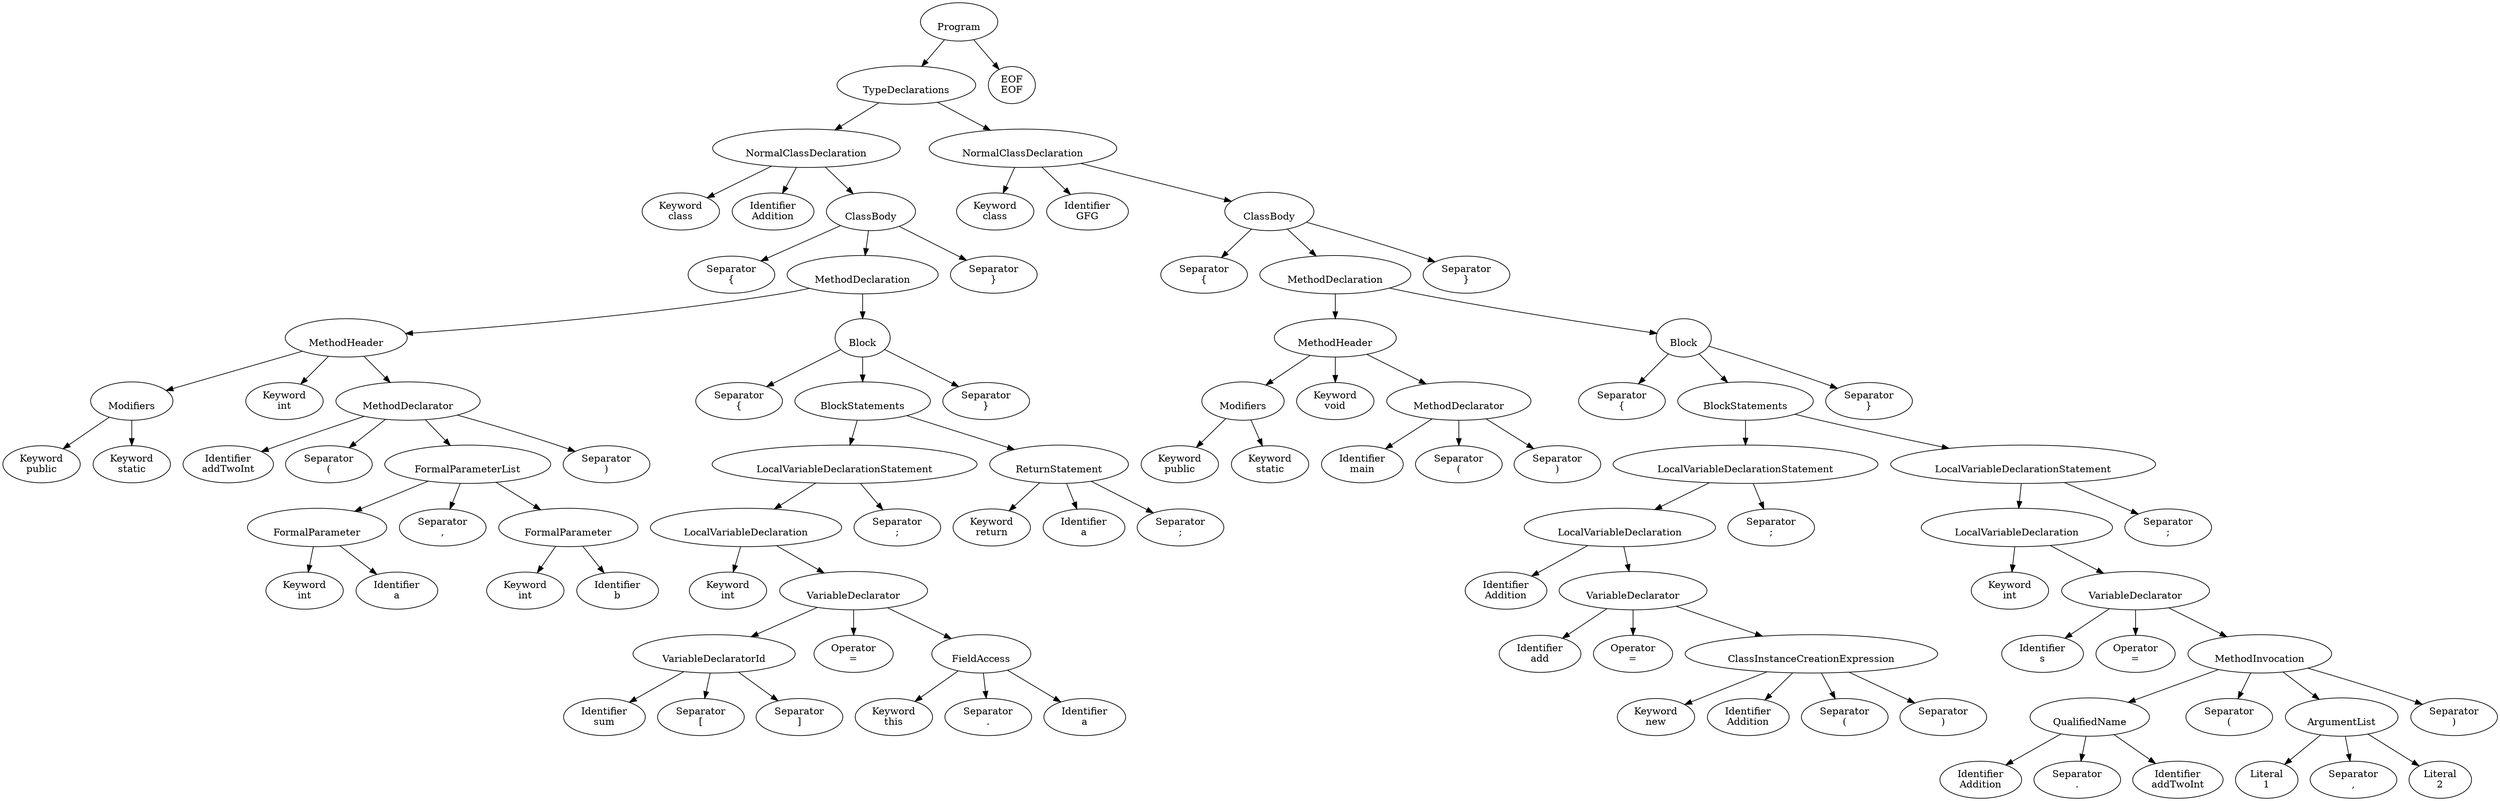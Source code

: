 digraph PARSE_TREE {
  node0 [label="\nProgram"];
  node0 -> node1;
  node1 [label="\nTypeDeclarations"];
  node1 -> node2;
  node2 [label="\nNormalClassDeclaration"];
  node2 -> node3;
  node3 [label="Keyword\nclass"];
  node2 -> node4;
  node4 [label="Identifier\nAddition"];
  node2 -> node5;
  node5 [label="\nClassBody"];
  node5 -> node6;
  node6 [label="Separator\n{"];
  node5 -> node7;
  node7 [label="\nMethodDeclaration"];
  node7 -> node8;
  node8 [label="\nMethodHeader"];
  node8 -> node9;
  node9 [label="\nModifiers"];
  node9 -> node10;
  node10 [label="Keyword\npublic"];
  node9 -> node11;
  node11 [label="Keyword\nstatic"];
  node8 -> node12;
  node12 [label="Keyword\nint"];
  node8 -> node13;
  node13 [label="\nMethodDeclarator"];
  node13 -> node14;
  node14 [label="Identifier\naddTwoInt"];
  node13 -> node15;
  node15 [label="Separator\n("];
  node13 -> node16;
  node16 [label="\nFormalParameterList"];
  node16 -> node17;
  node17 [label="\nFormalParameter"];
  node17 -> node18;
  node18 [label="Keyword\nint"];
  node17 -> node19;
  node19 [label="Identifier\na"];
  node16 -> node20;
  node20 [label="Separator\n,"];
  node16 -> node21;
  node21 [label="\nFormalParameter"];
  node21 -> node22;
  node22 [label="Keyword\nint"];
  node21 -> node23;
  node23 [label="Identifier\nb"];
  node13 -> node24;
  node24 [label="Separator\n)"];
  node7 -> node25;
  node25 [label="\nBlock"];
  node25 -> node26;
  node26 [label="Separator\n{"];
  node25 -> node27;
  node27 [label="\nBlockStatements"];
  node27 -> node28;
  node28 [label="\nLocalVariableDeclarationStatement"];
  node28 -> node29;
  node29 [label="\nLocalVariableDeclaration"];
  node29 -> node30;
  node30 [label="Keyword\nint"];
  node29 -> node31;
  node31 [label="\nVariableDeclarator"];
  node31 -> node32;
  node32 [label="\nVariableDeclaratorId"];
  node32 -> node33;
  node33 [label="Identifier\nsum"];
  node32 -> node34;
  node34 [label="Separator\n["];
  node32 -> node35;
  node35 [label="Separator\n]"];
  node31 -> node36;
  node36 [label="Operator\n="];
  node31 -> node37;
  node37 [label="\nFieldAccess"];
  node37 -> node38;
  node38 [label="Keyword\nthis"];
  node37 -> node39;
  node39 [label="Separator\n."];
  node37 -> node40;
  node40 [label="Identifier\na"];
  node28 -> node41;
  node41 [label="Separator\n;"];
  node27 -> node42;
  node42 [label="\nReturnStatement"];
  node42 -> node43;
  node43 [label="Keyword\nreturn"];
  node42 -> node44;
  node44 [label="Identifier\na"];
  node42 -> node45;
  node45 [label="Separator\n;"];
  node25 -> node46;
  node46 [label="Separator\n}"];
  node5 -> node47;
  node47 [label="Separator\n}"];
  node1 -> node48;
  node48 [label="\nNormalClassDeclaration"];
  node48 -> node49;
  node49 [label="Keyword\nclass"];
  node48 -> node50;
  node50 [label="Identifier\nGFG"];
  node48 -> node51;
  node51 [label="\nClassBody"];
  node51 -> node52;
  node52 [label="Separator\n{"];
  node51 -> node53;
  node53 [label="\nMethodDeclaration"];
  node53 -> node54;
  node54 [label="\nMethodHeader"];
  node54 -> node55;
  node55 [label="\nModifiers"];
  node55 -> node56;
  node56 [label="Keyword\npublic"];
  node55 -> node57;
  node57 [label="Keyword\nstatic"];
  node54 -> node58;
  node58 [label="Keyword\nvoid"];
  node54 -> node59;
  node59 [label="\nMethodDeclarator"];
  node59 -> node60;
  node60 [label="Identifier\nmain"];
  node59 -> node61;
  node61 [label="Separator\n("];
  node59 -> node62;
  node62 [label="Separator\n)"];
  node53 -> node63;
  node63 [label="\nBlock"];
  node63 -> node64;
  node64 [label="Separator\n{"];
  node63 -> node65;
  node65 [label="\nBlockStatements"];
  node65 -> node66;
  node66 [label="\nLocalVariableDeclarationStatement"];
  node66 -> node67;
  node67 [label="\nLocalVariableDeclaration"];
  node67 -> node68;
  node68 [label="Identifier\nAddition"];
  node67 -> node69;
  node69 [label="\nVariableDeclarator"];
  node69 -> node70;
  node70 [label="Identifier\nadd"];
  node69 -> node71;
  node71 [label="Operator\n="];
  node69 -> node72;
  node72 [label="\nClassInstanceCreationExpression"];
  node72 -> node73;
  node73 [label="Keyword\nnew"];
  node72 -> node74;
  node74 [label="Identifier\nAddition"];
  node72 -> node75;
  node75 [label="Separator\n("];
  node72 -> node76;
  node76 [label="Separator\n)"];
  node66 -> node77;
  node77 [label="Separator\n;"];
  node65 -> node78;
  node78 [label="\nLocalVariableDeclarationStatement"];
  node78 -> node79;
  node79 [label="\nLocalVariableDeclaration"];
  node79 -> node80;
  node80 [label="Keyword\nint"];
  node79 -> node81;
  node81 [label="\nVariableDeclarator"];
  node81 -> node82;
  node82 [label="Identifier\ns"];
  node81 -> node83;
  node83 [label="Operator\n="];
  node81 -> node84;
  node84 [label="\nMethodInvocation"];
  node84 -> node85;
  node85 [label="\nQualifiedName"];
  node85 -> node86;
  node86 [label="Identifier\nAddition"];
  node85 -> node87;
  node87 [label="Separator\n."];
  node85 -> node88;
  node88 [label="Identifier\naddTwoInt"];
  node84 -> node89;
  node89 [label="Separator\n("];
  node84 -> node90;
  node90 [label="\nArgumentList"];
  node90 -> node91;
  node91 [label="Literal\n1"];
  node90 -> node92;
  node92 [label="Separator\n,"];
  node90 -> node93;
  node93 [label="Literal\n2"];
  node84 -> node94;
  node94 [label="Separator\n)"];
  node78 -> node95;
  node95 [label="Separator\n;"];
  node63 -> node96;
  node96 [label="Separator\n}"];
  node51 -> node97;
  node97 [label="Separator\n}"];
  node0 -> node98;
  node98 [label="EOF\nEOF"];
}
